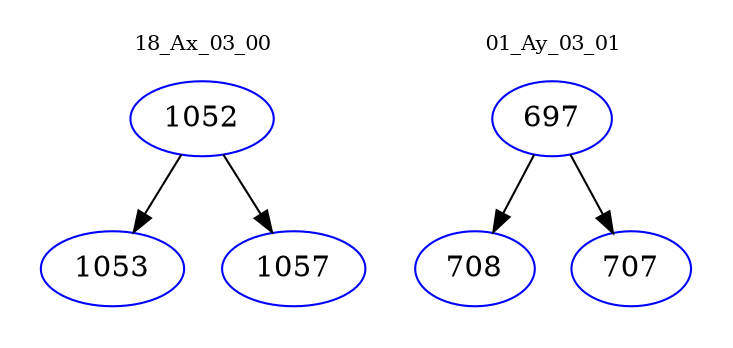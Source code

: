 digraph{
subgraph cluster_0 {
color = white
label = "18_Ax_03_00";
fontsize=10;
T0_1052 [label="1052", color="blue"]
T0_1052 -> T0_1053 [color="black"]
T0_1053 [label="1053", color="blue"]
T0_1052 -> T0_1057 [color="black"]
T0_1057 [label="1057", color="blue"]
}
subgraph cluster_1 {
color = white
label = "01_Ay_03_01";
fontsize=10;
T1_697 [label="697", color="blue"]
T1_697 -> T1_708 [color="black"]
T1_708 [label="708", color="blue"]
T1_697 -> T1_707 [color="black"]
T1_707 [label="707", color="blue"]
}
}
